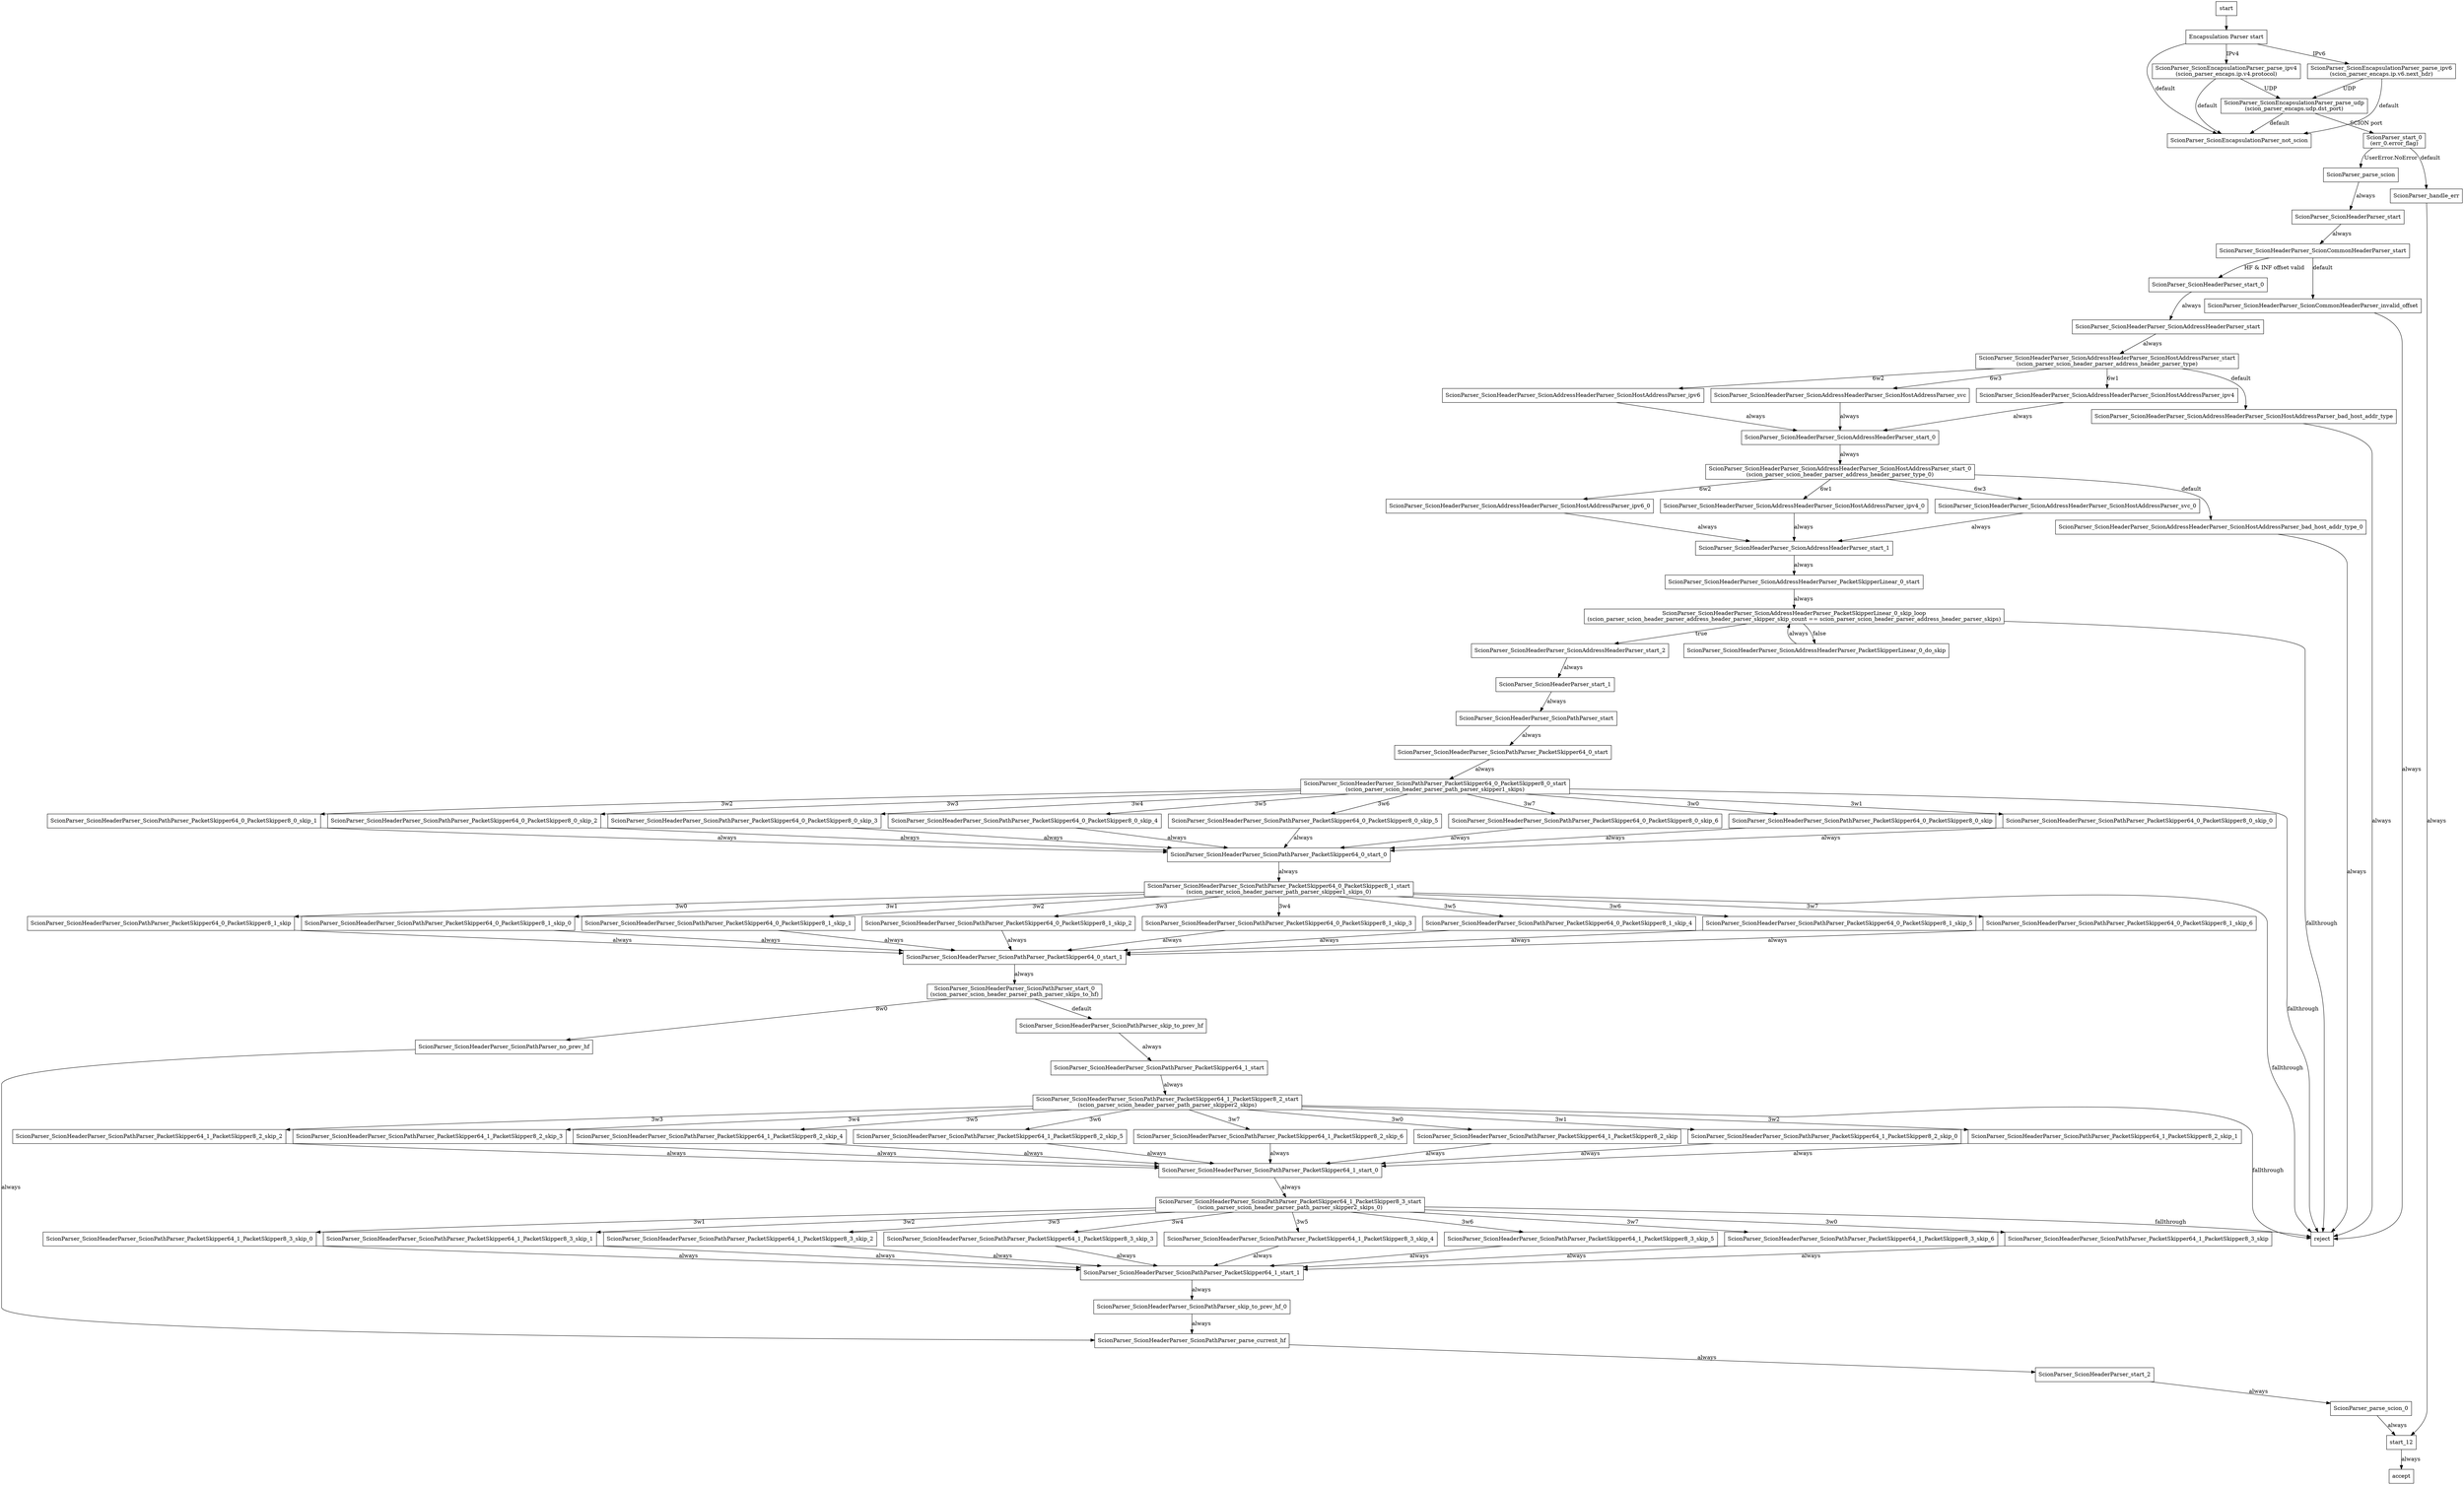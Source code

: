 digraph TopParser{
start [shape=rectangle,label="start"]
ScionParser_ScionEncapsulationParser_start [shape=rectangle,label="Encapsulation Parser start"]


ScionParser_ScionEncapsulationParser_parse_ipv4 [shape=rectangle,label="ScionParser_ScionEncapsulationParser_parse_ipv4
(scion_parser_encaps.ip.v4.protocol)"]
ScionParser_ScionEncapsulationParser_parse_ipv6 [shape=rectangle,label="ScionParser_ScionEncapsulationParser_parse_ipv6
(scion_parser_encaps.ip.v6.next_hdr)"]
ScionParser_ScionEncapsulationParser_parse_udp [shape=rectangle,label="ScionParser_ScionEncapsulationParser_parse_udp
(scion_parser_encaps.udp.dst_port)"]
ScionParser_ScionEncapsulationParser_not_scion [shape=rectangle,label="ScionParser_ScionEncapsulationParser_not_scion"]
ScionParser_start_0 [shape=rectangle,label="ScionParser_start_0
(err_0.error_flag)"]
ScionParser_parse_scion [shape=rectangle,label="ScionParser_parse_scion"]
ScionParser_ScionHeaderParser_start [shape=rectangle,label="ScionParser_ScionHeaderParser_start"]
ScionParser_ScionHeaderParser_ScionCommonHeaderParser_start [shape=rectangle,label="ScionParser_ScionHeaderParser_ScionCommonHeaderParser_start"]
ScionParser_ScionHeaderParser_ScionCommonHeaderParser_invalid_offset [shape=rectangle,label="ScionParser_ScionHeaderParser_ScionCommonHeaderParser_invalid_offset"]
ScionParser_ScionHeaderParser_start_0 [shape=rectangle,label="ScionParser_ScionHeaderParser_start_0"]
ScionParser_ScionHeaderParser_ScionAddressHeaderParser_start [shape=rectangle,label="ScionParser_ScionHeaderParser_ScionAddressHeaderParser_start"]
ScionParser_ScionHeaderParser_ScionAddressHeaderParser_ScionHostAddressParser_start [shape=rectangle,label="ScionParser_ScionHeaderParser_ScionAddressHeaderParser_ScionHostAddressParser_start
(scion_parser_scion_header_parser_address_header_parser_type)"]
ScionParser_ScionHeaderParser_ScionAddressHeaderParser_ScionHostAddressParser_ipv4 [shape=rectangle,label="ScionParser_ScionHeaderParser_ScionAddressHeaderParser_ScionHostAddressParser_ipv4"]
ScionParser_ScionHeaderParser_ScionAddressHeaderParser_ScionHostAddressParser_ipv6 [shape=rectangle,label="ScionParser_ScionHeaderParser_ScionAddressHeaderParser_ScionHostAddressParser_ipv6"]
ScionParser_ScionHeaderParser_ScionAddressHeaderParser_ScionHostAddressParser_svc [shape=rectangle,label="ScionParser_ScionHeaderParser_ScionAddressHeaderParser_ScionHostAddressParser_svc"]
ScionParser_ScionHeaderParser_ScionAddressHeaderParser_ScionHostAddressParser_bad_host_addr_type [shape=rectangle,label="ScionParser_ScionHeaderParser_ScionAddressHeaderParser_ScionHostAddressParser_bad_host_addr_type"]
ScionParser_ScionHeaderParser_ScionAddressHeaderParser_start_0 [shape=rectangle,label="ScionParser_ScionHeaderParser_ScionAddressHeaderParser_start_0"]
ScionParser_ScionHeaderParser_ScionAddressHeaderParser_ScionHostAddressParser_start_0 [shape=rectangle,label="ScionParser_ScionHeaderParser_ScionAddressHeaderParser_ScionHostAddressParser_start_0
(scion_parser_scion_header_parser_address_header_parser_type_0)"]
ScionParser_ScionHeaderParser_ScionAddressHeaderParser_ScionHostAddressParser_ipv4_0 [shape=rectangle,label="ScionParser_ScionHeaderParser_ScionAddressHeaderParser_ScionHostAddressParser_ipv4_0"]
ScionParser_ScionHeaderParser_ScionAddressHeaderParser_ScionHostAddressParser_ipv6_0 [shape=rectangle,label="ScionParser_ScionHeaderParser_ScionAddressHeaderParser_ScionHostAddressParser_ipv6_0"]
ScionParser_ScionHeaderParser_ScionAddressHeaderParser_ScionHostAddressParser_svc_0 [shape=rectangle,label="ScionParser_ScionHeaderParser_ScionAddressHeaderParser_ScionHostAddressParser_svc_0"]
ScionParser_ScionHeaderParser_ScionAddressHeaderParser_ScionHostAddressParser_bad_host_addr_type_0 [shape=rectangle,label="ScionParser_ScionHeaderParser_ScionAddressHeaderParser_ScionHostAddressParser_bad_host_addr_type_0"]
ScionParser_ScionHeaderParser_ScionAddressHeaderParser_start_1 [shape=rectangle,label="ScionParser_ScionHeaderParser_ScionAddressHeaderParser_start_1"]
ScionParser_ScionHeaderParser_ScionAddressHeaderParser_PacketSkipperLinear_0_start [shape=rectangle,label="ScionParser_ScionHeaderParser_ScionAddressHeaderParser_PacketSkipperLinear_0_start"]
ScionParser_ScionHeaderParser_ScionAddressHeaderParser_PacketSkipperLinear_0_skip_loop [shape=rectangle,label="ScionParser_ScionHeaderParser_ScionAddressHeaderParser_PacketSkipperLinear_0_skip_loop
(scion_parser_scion_header_parser_address_header_parser_skipper_skip_count == scion_parser_scion_header_parser_address_header_parser_skips)"]
ScionParser_ScionHeaderParser_ScionAddressHeaderParser_PacketSkipperLinear_0_do_skip [shape=rectangle,label="ScionParser_ScionHeaderParser_ScionAddressHeaderParser_PacketSkipperLinear_0_do_skip"]
ScionParser_ScionHeaderParser_ScionAddressHeaderParser_start_2 [shape=rectangle,label="ScionParser_ScionHeaderParser_ScionAddressHeaderParser_start_2"]
ScionParser_ScionHeaderParser_start_1 [shape=rectangle,label="ScionParser_ScionHeaderParser_start_1"]
ScionParser_ScionHeaderParser_ScionPathParser_start [shape=rectangle,label="ScionParser_ScionHeaderParser_ScionPathParser_start"]
ScionParser_ScionHeaderParser_ScionPathParser_PacketSkipper64_0_start [shape=rectangle,label="ScionParser_ScionHeaderParser_ScionPathParser_PacketSkipper64_0_start"]
ScionParser_ScionHeaderParser_ScionPathParser_PacketSkipper64_0_PacketSkipper8_0_start [shape=rectangle,label="ScionParser_ScionHeaderParser_ScionPathParser_PacketSkipper64_0_PacketSkipper8_0_start
(scion_parser_scion_header_parser_path_parser_skipper1_skips)"]
ScionParser_ScionHeaderParser_ScionPathParser_PacketSkipper64_0_PacketSkipper8_0_skip [shape=rectangle,label="ScionParser_ScionHeaderParser_ScionPathParser_PacketSkipper64_0_PacketSkipper8_0_skip"]
ScionParser_ScionHeaderParser_ScionPathParser_PacketSkipper64_0_PacketSkipper8_0_skip_0 [shape=rectangle,label="ScionParser_ScionHeaderParser_ScionPathParser_PacketSkipper64_0_PacketSkipper8_0_skip_0"]
ScionParser_ScionHeaderParser_ScionPathParser_PacketSkipper64_0_PacketSkipper8_0_skip_1 [shape=rectangle,label="ScionParser_ScionHeaderParser_ScionPathParser_PacketSkipper64_0_PacketSkipper8_0_skip_1"]
ScionParser_ScionHeaderParser_ScionPathParser_PacketSkipper64_0_PacketSkipper8_0_skip_2 [shape=rectangle,label="ScionParser_ScionHeaderParser_ScionPathParser_PacketSkipper64_0_PacketSkipper8_0_skip_2"]
ScionParser_ScionHeaderParser_ScionPathParser_PacketSkipper64_0_PacketSkipper8_0_skip_3 [shape=rectangle,label="ScionParser_ScionHeaderParser_ScionPathParser_PacketSkipper64_0_PacketSkipper8_0_skip_3"]
ScionParser_ScionHeaderParser_ScionPathParser_PacketSkipper64_0_PacketSkipper8_0_skip_4 [shape=rectangle,label="ScionParser_ScionHeaderParser_ScionPathParser_PacketSkipper64_0_PacketSkipper8_0_skip_4"]
ScionParser_ScionHeaderParser_ScionPathParser_PacketSkipper64_0_PacketSkipper8_0_skip_5 [shape=rectangle,label="ScionParser_ScionHeaderParser_ScionPathParser_PacketSkipper64_0_PacketSkipper8_0_skip_5"]
ScionParser_ScionHeaderParser_ScionPathParser_PacketSkipper64_0_PacketSkipper8_0_skip_6 [shape=rectangle,label="ScionParser_ScionHeaderParser_ScionPathParser_PacketSkipper64_0_PacketSkipper8_0_skip_6"]
ScionParser_ScionHeaderParser_ScionPathParser_PacketSkipper64_0_start_0 [shape=rectangle,label="ScionParser_ScionHeaderParser_ScionPathParser_PacketSkipper64_0_start_0"]
ScionParser_ScionHeaderParser_ScionPathParser_PacketSkipper64_0_PacketSkipper8_1_start [shape=rectangle,label="ScionParser_ScionHeaderParser_ScionPathParser_PacketSkipper64_0_PacketSkipper8_1_start
(scion_parser_scion_header_parser_path_parser_skipper1_skips_0)"]
ScionParser_ScionHeaderParser_ScionPathParser_PacketSkipper64_0_PacketSkipper8_1_skip [shape=rectangle,label="ScionParser_ScionHeaderParser_ScionPathParser_PacketSkipper64_0_PacketSkipper8_1_skip"]
ScionParser_ScionHeaderParser_ScionPathParser_PacketSkipper64_0_PacketSkipper8_1_skip_0 [shape=rectangle,label="ScionParser_ScionHeaderParser_ScionPathParser_PacketSkipper64_0_PacketSkipper8_1_skip_0"]
ScionParser_ScionHeaderParser_ScionPathParser_PacketSkipper64_0_PacketSkipper8_1_skip_1 [shape=rectangle,label="ScionParser_ScionHeaderParser_ScionPathParser_PacketSkipper64_0_PacketSkipper8_1_skip_1"]
ScionParser_ScionHeaderParser_ScionPathParser_PacketSkipper64_0_PacketSkipper8_1_skip_2 [shape=rectangle,label="ScionParser_ScionHeaderParser_ScionPathParser_PacketSkipper64_0_PacketSkipper8_1_skip_2"]
ScionParser_ScionHeaderParser_ScionPathParser_PacketSkipper64_0_PacketSkipper8_1_skip_3 [shape=rectangle,label="ScionParser_ScionHeaderParser_ScionPathParser_PacketSkipper64_0_PacketSkipper8_1_skip_3"]
ScionParser_ScionHeaderParser_ScionPathParser_PacketSkipper64_0_PacketSkipper8_1_skip_4 [shape=rectangle,label="ScionParser_ScionHeaderParser_ScionPathParser_PacketSkipper64_0_PacketSkipper8_1_skip_4"]
ScionParser_ScionHeaderParser_ScionPathParser_PacketSkipper64_0_PacketSkipper8_1_skip_5 [shape=rectangle,label="ScionParser_ScionHeaderParser_ScionPathParser_PacketSkipper64_0_PacketSkipper8_1_skip_5"]
ScionParser_ScionHeaderParser_ScionPathParser_PacketSkipper64_0_PacketSkipper8_1_skip_6 [shape=rectangle,label="ScionParser_ScionHeaderParser_ScionPathParser_PacketSkipper64_0_PacketSkipper8_1_skip_6"]
ScionParser_ScionHeaderParser_ScionPathParser_PacketSkipper64_0_start_1 [shape=rectangle,label="ScionParser_ScionHeaderParser_ScionPathParser_PacketSkipper64_0_start_1"]
ScionParser_ScionHeaderParser_ScionPathParser_start_0 [shape=rectangle,label="ScionParser_ScionHeaderParser_ScionPathParser_start_0
(scion_parser_scion_header_parser_path_parser_skips_to_hf)"]
ScionParser_ScionHeaderParser_ScionPathParser_no_prev_hf [shape=rectangle,label="ScionParser_ScionHeaderParser_ScionPathParser_no_prev_hf"]
ScionParser_ScionHeaderParser_ScionPathParser_skip_to_prev_hf [shape=rectangle,label="ScionParser_ScionHeaderParser_ScionPathParser_skip_to_prev_hf"]
ScionParser_ScionHeaderParser_ScionPathParser_PacketSkipper64_1_start [shape=rectangle,label="ScionParser_ScionHeaderParser_ScionPathParser_PacketSkipper64_1_start"]
ScionParser_ScionHeaderParser_ScionPathParser_PacketSkipper64_1_PacketSkipper8_2_start [shape=rectangle,label="ScionParser_ScionHeaderParser_ScionPathParser_PacketSkipper64_1_PacketSkipper8_2_start
(scion_parser_scion_header_parser_path_parser_skipper2_skips)"]
ScionParser_ScionHeaderParser_ScionPathParser_PacketSkipper64_1_PacketSkipper8_2_skip [shape=rectangle,label="ScionParser_ScionHeaderParser_ScionPathParser_PacketSkipper64_1_PacketSkipper8_2_skip"]
ScionParser_ScionHeaderParser_ScionPathParser_PacketSkipper64_1_PacketSkipper8_2_skip_0 [shape=rectangle,label="ScionParser_ScionHeaderParser_ScionPathParser_PacketSkipper64_1_PacketSkipper8_2_skip_0"]
ScionParser_ScionHeaderParser_ScionPathParser_PacketSkipper64_1_PacketSkipper8_2_skip_1 [shape=rectangle,label="ScionParser_ScionHeaderParser_ScionPathParser_PacketSkipper64_1_PacketSkipper8_2_skip_1"]
ScionParser_ScionHeaderParser_ScionPathParser_PacketSkipper64_1_PacketSkipper8_2_skip_2 [shape=rectangle,label="ScionParser_ScionHeaderParser_ScionPathParser_PacketSkipper64_1_PacketSkipper8_2_skip_2"]
ScionParser_ScionHeaderParser_ScionPathParser_PacketSkipper64_1_PacketSkipper8_2_skip_3 [shape=rectangle,label="ScionParser_ScionHeaderParser_ScionPathParser_PacketSkipper64_1_PacketSkipper8_2_skip_3"]
ScionParser_ScionHeaderParser_ScionPathParser_PacketSkipper64_1_PacketSkipper8_2_skip_4 [shape=rectangle,label="ScionParser_ScionHeaderParser_ScionPathParser_PacketSkipper64_1_PacketSkipper8_2_skip_4"]
ScionParser_ScionHeaderParser_ScionPathParser_PacketSkipper64_1_PacketSkipper8_2_skip_5 [shape=rectangle,label="ScionParser_ScionHeaderParser_ScionPathParser_PacketSkipper64_1_PacketSkipper8_2_skip_5"]
ScionParser_ScionHeaderParser_ScionPathParser_PacketSkipper64_1_PacketSkipper8_2_skip_6 [shape=rectangle,label="ScionParser_ScionHeaderParser_ScionPathParser_PacketSkipper64_1_PacketSkipper8_2_skip_6"]
ScionParser_ScionHeaderParser_ScionPathParser_PacketSkipper64_1_start_0 [shape=rectangle,label="ScionParser_ScionHeaderParser_ScionPathParser_PacketSkipper64_1_start_0"]
ScionParser_ScionHeaderParser_ScionPathParser_PacketSkipper64_1_PacketSkipper8_3_start [shape=rectangle,label="ScionParser_ScionHeaderParser_ScionPathParser_PacketSkipper64_1_PacketSkipper8_3_start
(scion_parser_scion_header_parser_path_parser_skipper2_skips_0)"]
ScionParser_ScionHeaderParser_ScionPathParser_PacketSkipper64_1_PacketSkipper8_3_skip [shape=rectangle,label="ScionParser_ScionHeaderParser_ScionPathParser_PacketSkipper64_1_PacketSkipper8_3_skip"]
ScionParser_ScionHeaderParser_ScionPathParser_PacketSkipper64_1_PacketSkipper8_3_skip_0 [shape=rectangle,label="ScionParser_ScionHeaderParser_ScionPathParser_PacketSkipper64_1_PacketSkipper8_3_skip_0"]
ScionParser_ScionHeaderParser_ScionPathParser_PacketSkipper64_1_PacketSkipper8_3_skip_1 [shape=rectangle,label="ScionParser_ScionHeaderParser_ScionPathParser_PacketSkipper64_1_PacketSkipper8_3_skip_1"]
ScionParser_ScionHeaderParser_ScionPathParser_PacketSkipper64_1_PacketSkipper8_3_skip_2 [shape=rectangle,label="ScionParser_ScionHeaderParser_ScionPathParser_PacketSkipper64_1_PacketSkipper8_3_skip_2"]
ScionParser_ScionHeaderParser_ScionPathParser_PacketSkipper64_1_PacketSkipper8_3_skip_3 [shape=rectangle,label="ScionParser_ScionHeaderParser_ScionPathParser_PacketSkipper64_1_PacketSkipper8_3_skip_3"]
ScionParser_ScionHeaderParser_ScionPathParser_PacketSkipper64_1_PacketSkipper8_3_skip_4 [shape=rectangle,label="ScionParser_ScionHeaderParser_ScionPathParser_PacketSkipper64_1_PacketSkipper8_3_skip_4"]
ScionParser_ScionHeaderParser_ScionPathParser_PacketSkipper64_1_PacketSkipper8_3_skip_5 [shape=rectangle,label="ScionParser_ScionHeaderParser_ScionPathParser_PacketSkipper64_1_PacketSkipper8_3_skip_5"]
ScionParser_ScionHeaderParser_ScionPathParser_PacketSkipper64_1_PacketSkipper8_3_skip_6 [shape=rectangle,label="ScionParser_ScionHeaderParser_ScionPathParser_PacketSkipper64_1_PacketSkipper8_3_skip_6"]
ScionParser_ScionHeaderParser_ScionPathParser_PacketSkipper64_1_start_1 [shape=rectangle,label="ScionParser_ScionHeaderParser_ScionPathParser_PacketSkipper64_1_start_1"]
ScionParser_ScionHeaderParser_ScionPathParser_skip_to_prev_hf_0 [shape=rectangle,label="ScionParser_ScionHeaderParser_ScionPathParser_skip_to_prev_hf_0"]
ScionParser_ScionHeaderParser_ScionPathParser_parse_current_hf [shape=rectangle,label="ScionParser_ScionHeaderParser_ScionPathParser_parse_current_hf"]
ScionParser_ScionHeaderParser_start_2 [shape=rectangle,label="ScionParser_ScionHeaderParser_start_2"]
ScionParser_parse_scion_0 [shape=rectangle,label="ScionParser_parse_scion_0"]
ScionParser_handle_err [shape=rectangle,label="ScionParser_handle_err"]
start_12 [shape=rectangle,label="start_12"]
accept [shape=rectangle,label="accept"]
reject [shape=rectangle,label="reject"]
start -> ScionParser_ScionEncapsulationParser_start
ScionParser_ScionEncapsulationParser_start -> ScionParser_ScionEncapsulationParser_parse_ipv4 [label="IPv4"]
ScionParser_ScionEncapsulationParser_start -> ScionParser_ScionEncapsulationParser_parse_ipv6 [label="IPv6"]
ScionParser_ScionEncapsulationParser_start -> ScionParser_ScionEncapsulationParser_not_scion [label="default"]
ScionParser_ScionEncapsulationParser_parse_ipv4 -> ScionParser_ScionEncapsulationParser_parse_udp [label="UDP"]
ScionParser_ScionEncapsulationParser_parse_ipv4 -> ScionParser_ScionEncapsulationParser_not_scion [label="default"]
ScionParser_ScionEncapsulationParser_parse_ipv6 -> ScionParser_ScionEncapsulationParser_parse_udp [label="UDP"]
ScionParser_ScionEncapsulationParser_parse_ipv6 -> ScionParser_ScionEncapsulationParser_not_scion [label="default"]
ScionParser_ScionEncapsulationParser_parse_udp -> ScionParser_start_0 [label="SCION port"]
ScionParser_ScionEncapsulationParser_parse_udp -> ScionParser_ScionEncapsulationParser_not_scion [label="default"]
ScionParser_start_0 -> ScionParser_parse_scion [label="UserError.NoError"]
ScionParser_start_0 -> ScionParser_handle_err [label="default"]
ScionParser_parse_scion -> ScionParser_ScionHeaderParser_start [label="always"]
ScionParser_ScionHeaderParser_start -> ScionParser_ScionHeaderParser_ScionCommonHeaderParser_start [label="always"]
ScionParser_ScionHeaderParser_ScionCommonHeaderParser_start -> ScionParser_ScionHeaderParser_start_0 [label="HF & INF offset valid"]
ScionParser_ScionHeaderParser_ScionCommonHeaderParser_start -> ScionParser_ScionHeaderParser_ScionCommonHeaderParser_invalid_offset [label="default"]
ScionParser_ScionHeaderParser_ScionCommonHeaderParser_invalid_offset -> reject [label="always"]
ScionParser_ScionHeaderParser_start_0 -> ScionParser_ScionHeaderParser_ScionAddressHeaderParser_start [label="always"]
ScionParser_ScionHeaderParser_ScionAddressHeaderParser_start -> ScionParser_ScionHeaderParser_ScionAddressHeaderParser_ScionHostAddressParser_start [label="always"]
ScionParser_ScionHeaderParser_ScionAddressHeaderParser_ScionHostAddressParser_start -> ScionParser_ScionHeaderParser_ScionAddressHeaderParser_ScionHostAddressParser_ipv4 [label="6w1"]
ScionParser_ScionHeaderParser_ScionAddressHeaderParser_ScionHostAddressParser_start -> ScionParser_ScionHeaderParser_ScionAddressHeaderParser_ScionHostAddressParser_ipv6 [label="6w2"]
ScionParser_ScionHeaderParser_ScionAddressHeaderParser_ScionHostAddressParser_start -> ScionParser_ScionHeaderParser_ScionAddressHeaderParser_ScionHostAddressParser_svc [label="6w3"]
ScionParser_ScionHeaderParser_ScionAddressHeaderParser_ScionHostAddressParser_start -> ScionParser_ScionHeaderParser_ScionAddressHeaderParser_ScionHostAddressParser_bad_host_addr_type [label="default"]
ScionParser_ScionHeaderParser_ScionAddressHeaderParser_ScionHostAddressParser_ipv4 -> ScionParser_ScionHeaderParser_ScionAddressHeaderParser_start_0 [label="always"]
ScionParser_ScionHeaderParser_ScionAddressHeaderParser_ScionHostAddressParser_ipv6 -> ScionParser_ScionHeaderParser_ScionAddressHeaderParser_start_0 [label="always"]
ScionParser_ScionHeaderParser_ScionAddressHeaderParser_ScionHostAddressParser_svc -> ScionParser_ScionHeaderParser_ScionAddressHeaderParser_start_0 [label="always"]
ScionParser_ScionHeaderParser_ScionAddressHeaderParser_ScionHostAddressParser_bad_host_addr_type -> reject [label="always"]
ScionParser_ScionHeaderParser_ScionAddressHeaderParser_start_0 -> ScionParser_ScionHeaderParser_ScionAddressHeaderParser_ScionHostAddressParser_start_0 [label="always"]
ScionParser_ScionHeaderParser_ScionAddressHeaderParser_ScionHostAddressParser_start_0 -> ScionParser_ScionHeaderParser_ScionAddressHeaderParser_ScionHostAddressParser_ipv4_0 [label="6w1"]
ScionParser_ScionHeaderParser_ScionAddressHeaderParser_ScionHostAddressParser_start_0 -> ScionParser_ScionHeaderParser_ScionAddressHeaderParser_ScionHostAddressParser_ipv6_0 [label="6w2"]
ScionParser_ScionHeaderParser_ScionAddressHeaderParser_ScionHostAddressParser_start_0 -> ScionParser_ScionHeaderParser_ScionAddressHeaderParser_ScionHostAddressParser_svc_0 [label="6w3"]
ScionParser_ScionHeaderParser_ScionAddressHeaderParser_ScionHostAddressParser_start_0 -> ScionParser_ScionHeaderParser_ScionAddressHeaderParser_ScionHostAddressParser_bad_host_addr_type_0 [label="default"]
ScionParser_ScionHeaderParser_ScionAddressHeaderParser_ScionHostAddressParser_ipv4_0 -> ScionParser_ScionHeaderParser_ScionAddressHeaderParser_start_1 [label="always"]
ScionParser_ScionHeaderParser_ScionAddressHeaderParser_ScionHostAddressParser_ipv6_0 -> ScionParser_ScionHeaderParser_ScionAddressHeaderParser_start_1 [label="always"]
ScionParser_ScionHeaderParser_ScionAddressHeaderParser_ScionHostAddressParser_svc_0 -> ScionParser_ScionHeaderParser_ScionAddressHeaderParser_start_1 [label="always"]
ScionParser_ScionHeaderParser_ScionAddressHeaderParser_ScionHostAddressParser_bad_host_addr_type_0 -> reject [label="always"]
ScionParser_ScionHeaderParser_ScionAddressHeaderParser_start_1 -> ScionParser_ScionHeaderParser_ScionAddressHeaderParser_PacketSkipperLinear_0_start [label="always"]
ScionParser_ScionHeaderParser_ScionAddressHeaderParser_PacketSkipperLinear_0_start -> ScionParser_ScionHeaderParser_ScionAddressHeaderParser_PacketSkipperLinear_0_skip_loop [label="always"]
ScionParser_ScionHeaderParser_ScionAddressHeaderParser_PacketSkipperLinear_0_skip_loop -> ScionParser_ScionHeaderParser_ScionAddressHeaderParser_start_2 [label="true"]
ScionParser_ScionHeaderParser_ScionAddressHeaderParser_PacketSkipperLinear_0_skip_loop -> ScionParser_ScionHeaderParser_ScionAddressHeaderParser_PacketSkipperLinear_0_do_skip [label="false"]
ScionParser_ScionHeaderParser_ScionAddressHeaderParser_PacketSkipperLinear_0_skip_loop -> reject [label="fallthrough"]
ScionParser_ScionHeaderParser_ScionAddressHeaderParser_PacketSkipperLinear_0_do_skip -> ScionParser_ScionHeaderParser_ScionAddressHeaderParser_PacketSkipperLinear_0_skip_loop [label="always"]
ScionParser_ScionHeaderParser_ScionAddressHeaderParser_start_2 -> ScionParser_ScionHeaderParser_start_1 [label="always"]
ScionParser_ScionHeaderParser_start_1 -> ScionParser_ScionHeaderParser_ScionPathParser_start [label="always"]
ScionParser_ScionHeaderParser_ScionPathParser_start -> ScionParser_ScionHeaderParser_ScionPathParser_PacketSkipper64_0_start [label="always"]
ScionParser_ScionHeaderParser_ScionPathParser_PacketSkipper64_0_start -> ScionParser_ScionHeaderParser_ScionPathParser_PacketSkipper64_0_PacketSkipper8_0_start [label="always"]
ScionParser_ScionHeaderParser_ScionPathParser_PacketSkipper64_0_PacketSkipper8_0_start -> ScionParser_ScionHeaderParser_ScionPathParser_PacketSkipper64_0_PacketSkipper8_0_skip [label="3w0"]
ScionParser_ScionHeaderParser_ScionPathParser_PacketSkipper64_0_PacketSkipper8_0_start -> ScionParser_ScionHeaderParser_ScionPathParser_PacketSkipper64_0_PacketSkipper8_0_skip_0 [label="3w1"]
ScionParser_ScionHeaderParser_ScionPathParser_PacketSkipper64_0_PacketSkipper8_0_start -> ScionParser_ScionHeaderParser_ScionPathParser_PacketSkipper64_0_PacketSkipper8_0_skip_1 [label="3w2"]
ScionParser_ScionHeaderParser_ScionPathParser_PacketSkipper64_0_PacketSkipper8_0_start -> ScionParser_ScionHeaderParser_ScionPathParser_PacketSkipper64_0_PacketSkipper8_0_skip_2 [label="3w3"]
ScionParser_ScionHeaderParser_ScionPathParser_PacketSkipper64_0_PacketSkipper8_0_start -> ScionParser_ScionHeaderParser_ScionPathParser_PacketSkipper64_0_PacketSkipper8_0_skip_3 [label="3w4"]
ScionParser_ScionHeaderParser_ScionPathParser_PacketSkipper64_0_PacketSkipper8_0_start -> ScionParser_ScionHeaderParser_ScionPathParser_PacketSkipper64_0_PacketSkipper8_0_skip_4 [label="3w5"]
ScionParser_ScionHeaderParser_ScionPathParser_PacketSkipper64_0_PacketSkipper8_0_start -> ScionParser_ScionHeaderParser_ScionPathParser_PacketSkipper64_0_PacketSkipper8_0_skip_5 [label="3w6"]
ScionParser_ScionHeaderParser_ScionPathParser_PacketSkipper64_0_PacketSkipper8_0_start -> ScionParser_ScionHeaderParser_ScionPathParser_PacketSkipper64_0_PacketSkipper8_0_skip_6 [label="3w7"]
ScionParser_ScionHeaderParser_ScionPathParser_PacketSkipper64_0_PacketSkipper8_0_start -> reject [label="fallthrough"]
ScionParser_ScionHeaderParser_ScionPathParser_PacketSkipper64_0_PacketSkipper8_0_skip -> ScionParser_ScionHeaderParser_ScionPathParser_PacketSkipper64_0_start_0 [label="always"]
ScionParser_ScionHeaderParser_ScionPathParser_PacketSkipper64_0_PacketSkipper8_0_skip_0 -> ScionParser_ScionHeaderParser_ScionPathParser_PacketSkipper64_0_start_0 [label="always"]
ScionParser_ScionHeaderParser_ScionPathParser_PacketSkipper64_0_PacketSkipper8_0_skip_1 -> ScionParser_ScionHeaderParser_ScionPathParser_PacketSkipper64_0_start_0 [label="always"]
ScionParser_ScionHeaderParser_ScionPathParser_PacketSkipper64_0_PacketSkipper8_0_skip_2 -> ScionParser_ScionHeaderParser_ScionPathParser_PacketSkipper64_0_start_0 [label="always"]
ScionParser_ScionHeaderParser_ScionPathParser_PacketSkipper64_0_PacketSkipper8_0_skip_3 -> ScionParser_ScionHeaderParser_ScionPathParser_PacketSkipper64_0_start_0 [label="always"]
ScionParser_ScionHeaderParser_ScionPathParser_PacketSkipper64_0_PacketSkipper8_0_skip_4 -> ScionParser_ScionHeaderParser_ScionPathParser_PacketSkipper64_0_start_0 [label="always"]
ScionParser_ScionHeaderParser_ScionPathParser_PacketSkipper64_0_PacketSkipper8_0_skip_5 -> ScionParser_ScionHeaderParser_ScionPathParser_PacketSkipper64_0_start_0 [label="always"]
ScionParser_ScionHeaderParser_ScionPathParser_PacketSkipper64_0_PacketSkipper8_0_skip_6 -> ScionParser_ScionHeaderParser_ScionPathParser_PacketSkipper64_0_start_0 [label="always"]
ScionParser_ScionHeaderParser_ScionPathParser_PacketSkipper64_0_start_0 -> ScionParser_ScionHeaderParser_ScionPathParser_PacketSkipper64_0_PacketSkipper8_1_start [label="always"]
ScionParser_ScionHeaderParser_ScionPathParser_PacketSkipper64_0_PacketSkipper8_1_start -> ScionParser_ScionHeaderParser_ScionPathParser_PacketSkipper64_0_PacketSkipper8_1_skip [label="3w0"]
ScionParser_ScionHeaderParser_ScionPathParser_PacketSkipper64_0_PacketSkipper8_1_start -> ScionParser_ScionHeaderParser_ScionPathParser_PacketSkipper64_0_PacketSkipper8_1_skip_0 [label="3w1"]
ScionParser_ScionHeaderParser_ScionPathParser_PacketSkipper64_0_PacketSkipper8_1_start -> ScionParser_ScionHeaderParser_ScionPathParser_PacketSkipper64_0_PacketSkipper8_1_skip_1 [label="3w2"]
ScionParser_ScionHeaderParser_ScionPathParser_PacketSkipper64_0_PacketSkipper8_1_start -> ScionParser_ScionHeaderParser_ScionPathParser_PacketSkipper64_0_PacketSkipper8_1_skip_2 [label="3w3"]
ScionParser_ScionHeaderParser_ScionPathParser_PacketSkipper64_0_PacketSkipper8_1_start -> ScionParser_ScionHeaderParser_ScionPathParser_PacketSkipper64_0_PacketSkipper8_1_skip_3 [label="3w4"]
ScionParser_ScionHeaderParser_ScionPathParser_PacketSkipper64_0_PacketSkipper8_1_start -> ScionParser_ScionHeaderParser_ScionPathParser_PacketSkipper64_0_PacketSkipper8_1_skip_4 [label="3w5"]
ScionParser_ScionHeaderParser_ScionPathParser_PacketSkipper64_0_PacketSkipper8_1_start -> ScionParser_ScionHeaderParser_ScionPathParser_PacketSkipper64_0_PacketSkipper8_1_skip_5 [label="3w6"]
ScionParser_ScionHeaderParser_ScionPathParser_PacketSkipper64_0_PacketSkipper8_1_start -> ScionParser_ScionHeaderParser_ScionPathParser_PacketSkipper64_0_PacketSkipper8_1_skip_6 [label="3w7"]
ScionParser_ScionHeaderParser_ScionPathParser_PacketSkipper64_0_PacketSkipper8_1_start -> reject [label="fallthrough"]
ScionParser_ScionHeaderParser_ScionPathParser_PacketSkipper64_0_PacketSkipper8_1_skip -> ScionParser_ScionHeaderParser_ScionPathParser_PacketSkipper64_0_start_1 [label="always"]
ScionParser_ScionHeaderParser_ScionPathParser_PacketSkipper64_0_PacketSkipper8_1_skip_0 -> ScionParser_ScionHeaderParser_ScionPathParser_PacketSkipper64_0_start_1 [label="always"]
ScionParser_ScionHeaderParser_ScionPathParser_PacketSkipper64_0_PacketSkipper8_1_skip_1 -> ScionParser_ScionHeaderParser_ScionPathParser_PacketSkipper64_0_start_1 [label="always"]
ScionParser_ScionHeaderParser_ScionPathParser_PacketSkipper64_0_PacketSkipper8_1_skip_2 -> ScionParser_ScionHeaderParser_ScionPathParser_PacketSkipper64_0_start_1 [label="always"]
ScionParser_ScionHeaderParser_ScionPathParser_PacketSkipper64_0_PacketSkipper8_1_skip_3 -> ScionParser_ScionHeaderParser_ScionPathParser_PacketSkipper64_0_start_1 [label="always"]
ScionParser_ScionHeaderParser_ScionPathParser_PacketSkipper64_0_PacketSkipper8_1_skip_4 -> ScionParser_ScionHeaderParser_ScionPathParser_PacketSkipper64_0_start_1 [label="always"]
ScionParser_ScionHeaderParser_ScionPathParser_PacketSkipper64_0_PacketSkipper8_1_skip_5 -> ScionParser_ScionHeaderParser_ScionPathParser_PacketSkipper64_0_start_1 [label="always"]
ScionParser_ScionHeaderParser_ScionPathParser_PacketSkipper64_0_PacketSkipper8_1_skip_6 -> ScionParser_ScionHeaderParser_ScionPathParser_PacketSkipper64_0_start_1 [label="always"]
ScionParser_ScionHeaderParser_ScionPathParser_PacketSkipper64_0_start_1 -> ScionParser_ScionHeaderParser_ScionPathParser_start_0 [label="always"]
ScionParser_ScionHeaderParser_ScionPathParser_start_0 -> ScionParser_ScionHeaderParser_ScionPathParser_no_prev_hf [label="8w0"]
ScionParser_ScionHeaderParser_ScionPathParser_start_0 -> ScionParser_ScionHeaderParser_ScionPathParser_skip_to_prev_hf [label="default"]
ScionParser_ScionHeaderParser_ScionPathParser_no_prev_hf -> ScionParser_ScionHeaderParser_ScionPathParser_parse_current_hf [label="always"]
ScionParser_ScionHeaderParser_ScionPathParser_skip_to_prev_hf -> ScionParser_ScionHeaderParser_ScionPathParser_PacketSkipper64_1_start [label="always"]
ScionParser_ScionHeaderParser_ScionPathParser_PacketSkipper64_1_start -> ScionParser_ScionHeaderParser_ScionPathParser_PacketSkipper64_1_PacketSkipper8_2_start [label="always"]
ScionParser_ScionHeaderParser_ScionPathParser_PacketSkipper64_1_PacketSkipper8_2_start -> ScionParser_ScionHeaderParser_ScionPathParser_PacketSkipper64_1_PacketSkipper8_2_skip [label="3w0"]
ScionParser_ScionHeaderParser_ScionPathParser_PacketSkipper64_1_PacketSkipper8_2_start -> ScionParser_ScionHeaderParser_ScionPathParser_PacketSkipper64_1_PacketSkipper8_2_skip_0 [label="3w1"]
ScionParser_ScionHeaderParser_ScionPathParser_PacketSkipper64_1_PacketSkipper8_2_start -> ScionParser_ScionHeaderParser_ScionPathParser_PacketSkipper64_1_PacketSkipper8_2_skip_1 [label="3w2"]
ScionParser_ScionHeaderParser_ScionPathParser_PacketSkipper64_1_PacketSkipper8_2_start -> ScionParser_ScionHeaderParser_ScionPathParser_PacketSkipper64_1_PacketSkipper8_2_skip_2 [label="3w3"]
ScionParser_ScionHeaderParser_ScionPathParser_PacketSkipper64_1_PacketSkipper8_2_start -> ScionParser_ScionHeaderParser_ScionPathParser_PacketSkipper64_1_PacketSkipper8_2_skip_3 [label="3w4"]
ScionParser_ScionHeaderParser_ScionPathParser_PacketSkipper64_1_PacketSkipper8_2_start -> ScionParser_ScionHeaderParser_ScionPathParser_PacketSkipper64_1_PacketSkipper8_2_skip_4 [label="3w5"]
ScionParser_ScionHeaderParser_ScionPathParser_PacketSkipper64_1_PacketSkipper8_2_start -> ScionParser_ScionHeaderParser_ScionPathParser_PacketSkipper64_1_PacketSkipper8_2_skip_5 [label="3w6"]
ScionParser_ScionHeaderParser_ScionPathParser_PacketSkipper64_1_PacketSkipper8_2_start -> ScionParser_ScionHeaderParser_ScionPathParser_PacketSkipper64_1_PacketSkipper8_2_skip_6 [label="3w7"]
ScionParser_ScionHeaderParser_ScionPathParser_PacketSkipper64_1_PacketSkipper8_2_start -> reject [label="fallthrough"]
ScionParser_ScionHeaderParser_ScionPathParser_PacketSkipper64_1_PacketSkipper8_2_skip -> ScionParser_ScionHeaderParser_ScionPathParser_PacketSkipper64_1_start_0 [label="always"]
ScionParser_ScionHeaderParser_ScionPathParser_PacketSkipper64_1_PacketSkipper8_2_skip_0 -> ScionParser_ScionHeaderParser_ScionPathParser_PacketSkipper64_1_start_0 [label="always"]
ScionParser_ScionHeaderParser_ScionPathParser_PacketSkipper64_1_PacketSkipper8_2_skip_1 -> ScionParser_ScionHeaderParser_ScionPathParser_PacketSkipper64_1_start_0 [label="always"]
ScionParser_ScionHeaderParser_ScionPathParser_PacketSkipper64_1_PacketSkipper8_2_skip_2 -> ScionParser_ScionHeaderParser_ScionPathParser_PacketSkipper64_1_start_0 [label="always"]
ScionParser_ScionHeaderParser_ScionPathParser_PacketSkipper64_1_PacketSkipper8_2_skip_3 -> ScionParser_ScionHeaderParser_ScionPathParser_PacketSkipper64_1_start_0 [label="always"]
ScionParser_ScionHeaderParser_ScionPathParser_PacketSkipper64_1_PacketSkipper8_2_skip_4 -> ScionParser_ScionHeaderParser_ScionPathParser_PacketSkipper64_1_start_0 [label="always"]
ScionParser_ScionHeaderParser_ScionPathParser_PacketSkipper64_1_PacketSkipper8_2_skip_5 -> ScionParser_ScionHeaderParser_ScionPathParser_PacketSkipper64_1_start_0 [label="always"]
ScionParser_ScionHeaderParser_ScionPathParser_PacketSkipper64_1_PacketSkipper8_2_skip_6 -> ScionParser_ScionHeaderParser_ScionPathParser_PacketSkipper64_1_start_0 [label="always"]
ScionParser_ScionHeaderParser_ScionPathParser_PacketSkipper64_1_start_0 -> ScionParser_ScionHeaderParser_ScionPathParser_PacketSkipper64_1_PacketSkipper8_3_start [label="always"]
ScionParser_ScionHeaderParser_ScionPathParser_PacketSkipper64_1_PacketSkipper8_3_start -> ScionParser_ScionHeaderParser_ScionPathParser_PacketSkipper64_1_PacketSkipper8_3_skip [label="3w0"]
ScionParser_ScionHeaderParser_ScionPathParser_PacketSkipper64_1_PacketSkipper8_3_start -> ScionParser_ScionHeaderParser_ScionPathParser_PacketSkipper64_1_PacketSkipper8_3_skip_0 [label="3w1"]
ScionParser_ScionHeaderParser_ScionPathParser_PacketSkipper64_1_PacketSkipper8_3_start -> ScionParser_ScionHeaderParser_ScionPathParser_PacketSkipper64_1_PacketSkipper8_3_skip_1 [label="3w2"]
ScionParser_ScionHeaderParser_ScionPathParser_PacketSkipper64_1_PacketSkipper8_3_start -> ScionParser_ScionHeaderParser_ScionPathParser_PacketSkipper64_1_PacketSkipper8_3_skip_2 [label="3w3"]
ScionParser_ScionHeaderParser_ScionPathParser_PacketSkipper64_1_PacketSkipper8_3_start -> ScionParser_ScionHeaderParser_ScionPathParser_PacketSkipper64_1_PacketSkipper8_3_skip_3 [label="3w4"]
ScionParser_ScionHeaderParser_ScionPathParser_PacketSkipper64_1_PacketSkipper8_3_start -> ScionParser_ScionHeaderParser_ScionPathParser_PacketSkipper64_1_PacketSkipper8_3_skip_4 [label="3w5"]
ScionParser_ScionHeaderParser_ScionPathParser_PacketSkipper64_1_PacketSkipper8_3_start -> ScionParser_ScionHeaderParser_ScionPathParser_PacketSkipper64_1_PacketSkipper8_3_skip_5 [label="3w6"]
ScionParser_ScionHeaderParser_ScionPathParser_PacketSkipper64_1_PacketSkipper8_3_start -> ScionParser_ScionHeaderParser_ScionPathParser_PacketSkipper64_1_PacketSkipper8_3_skip_6 [label="3w7"]
ScionParser_ScionHeaderParser_ScionPathParser_PacketSkipper64_1_PacketSkipper8_3_start -> reject [label="fallthrough"]
ScionParser_ScionHeaderParser_ScionPathParser_PacketSkipper64_1_PacketSkipper8_3_skip -> ScionParser_ScionHeaderParser_ScionPathParser_PacketSkipper64_1_start_1 [label="always"]
ScionParser_ScionHeaderParser_ScionPathParser_PacketSkipper64_1_PacketSkipper8_3_skip_0 -> ScionParser_ScionHeaderParser_ScionPathParser_PacketSkipper64_1_start_1 [label="always"]
ScionParser_ScionHeaderParser_ScionPathParser_PacketSkipper64_1_PacketSkipper8_3_skip_1 -> ScionParser_ScionHeaderParser_ScionPathParser_PacketSkipper64_1_start_1 [label="always"]
ScionParser_ScionHeaderParser_ScionPathParser_PacketSkipper64_1_PacketSkipper8_3_skip_2 -> ScionParser_ScionHeaderParser_ScionPathParser_PacketSkipper64_1_start_1 [label="always"]
ScionParser_ScionHeaderParser_ScionPathParser_PacketSkipper64_1_PacketSkipper8_3_skip_3 -> ScionParser_ScionHeaderParser_ScionPathParser_PacketSkipper64_1_start_1 [label="always"]
ScionParser_ScionHeaderParser_ScionPathParser_PacketSkipper64_1_PacketSkipper8_3_skip_4 -> ScionParser_ScionHeaderParser_ScionPathParser_PacketSkipper64_1_start_1 [label="always"]
ScionParser_ScionHeaderParser_ScionPathParser_PacketSkipper64_1_PacketSkipper8_3_skip_5 -> ScionParser_ScionHeaderParser_ScionPathParser_PacketSkipper64_1_start_1 [label="always"]
ScionParser_ScionHeaderParser_ScionPathParser_PacketSkipper64_1_PacketSkipper8_3_skip_6 -> ScionParser_ScionHeaderParser_ScionPathParser_PacketSkipper64_1_start_1 [label="always"]
ScionParser_ScionHeaderParser_ScionPathParser_PacketSkipper64_1_start_1 -> ScionParser_ScionHeaderParser_ScionPathParser_skip_to_prev_hf_0 [label="always"]
ScionParser_ScionHeaderParser_ScionPathParser_skip_to_prev_hf_0 -> ScionParser_ScionHeaderParser_ScionPathParser_parse_current_hf [label="always"]
ScionParser_ScionHeaderParser_ScionPathParser_parse_current_hf -> ScionParser_ScionHeaderParser_start_2 [label="always"]
ScionParser_ScionHeaderParser_start_2 -> ScionParser_parse_scion_0 [label="always"]
ScionParser_parse_scion_0 -> start_12 [label="always"]
ScionParser_handle_err -> start_12 [label="always"]
start_12 -> accept [label="always"]
}
